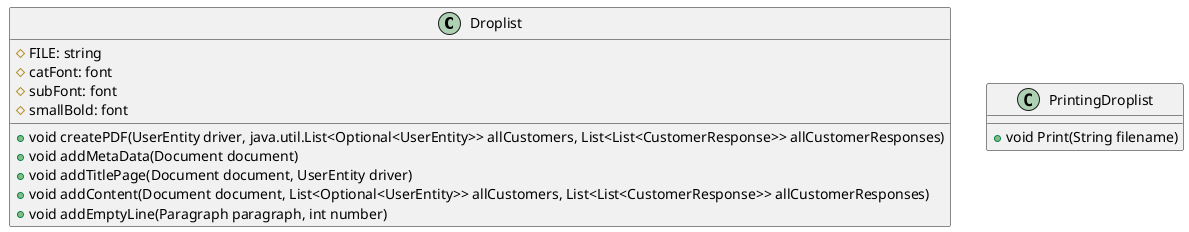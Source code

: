 @startuml
'https://plantuml.com/class-diagram

class Droplist {
    #FILE: string
    #catFont: font
    #subFont: font
    #smallBold: font
    +void createPDF(UserEntity driver, java.util.List<Optional<UserEntity>> allCustomers, List<List<CustomerResponse>> allCustomerResponses)
    +void addMetaData(Document document)
    +void addTitlePage(Document document, UserEntity driver)
    +void addContent(Document document, List<Optional<UserEntity>> allCustomers, List<List<CustomerResponse>> allCustomerResponses)
    +void addEmptyLine(Paragraph paragraph, int number)
}

class PrintingDroplist {
    +void Print(String filename)
}

@enduml